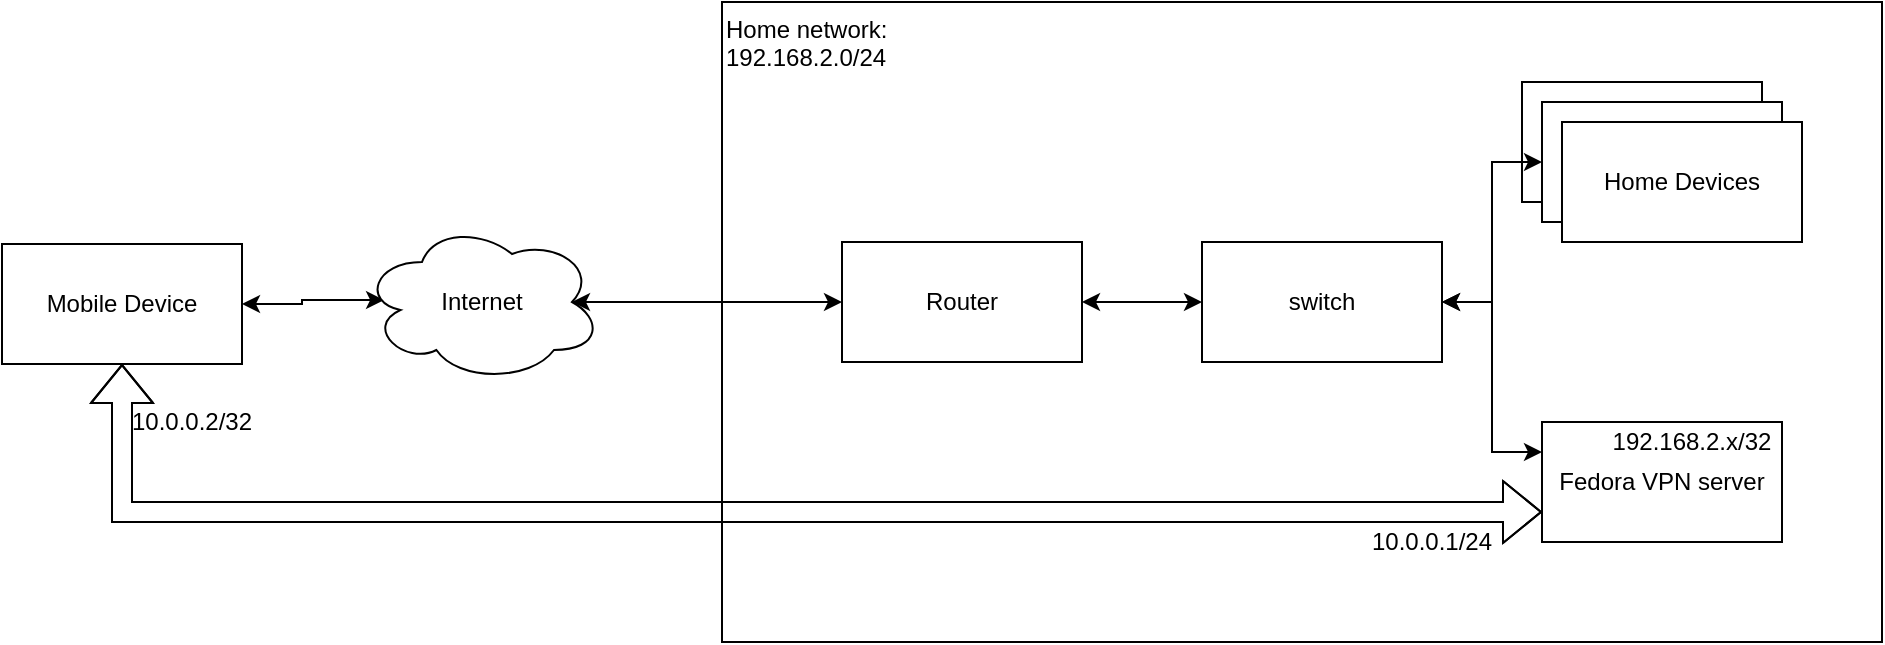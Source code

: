 <mxfile version="16.1.2"><diagram id="u4Vgz4GxxLSm5feexPSL" name="Page-1"><mxGraphModel dx="1426" dy="851" grid="1" gridSize="10" guides="1" tooltips="1" connect="1" arrows="1" fold="1" page="1" pageScale="1" pageWidth="827" pageHeight="1169" math="0" shadow="0"><root><mxCell id="0"/><mxCell id="1" parent="0"/><mxCell id="2LrA8ejfRwC1L4B0fKtN-12" value="Home network: &lt;br&gt;192.168.2.0/24" style="rounded=0;whiteSpace=wrap;html=1;align=left;verticalAlign=top;" vertex="1" parent="1"><mxGeometry x="360" y="240" width="580" height="320" as="geometry"/></mxCell><mxCell id="2LrA8ejfRwC1L4B0fKtN-13" style="edgeStyle=orthogonalEdgeStyle;rounded=0;orthogonalLoop=1;jettySize=auto;html=1;entryX=0.875;entryY=0.5;entryDx=0;entryDy=0;entryPerimeter=0;startArrow=classic;startFill=1;" edge="1" parent="1" source="2LrA8ejfRwC1L4B0fKtN-1" target="2LrA8ejfRwC1L4B0fKtN-11"><mxGeometry relative="1" as="geometry"/></mxCell><mxCell id="2LrA8ejfRwC1L4B0fKtN-1" value="Router" style="rounded=0;whiteSpace=wrap;html=1;" vertex="1" parent="1"><mxGeometry x="420" y="360" width="120" height="60" as="geometry"/></mxCell><mxCell id="2LrA8ejfRwC1L4B0fKtN-2" value="Fedora VPN server" style="rounded=0;whiteSpace=wrap;html=1;" vertex="1" parent="1"><mxGeometry x="770" y="450" width="120" height="60" as="geometry"/></mxCell><mxCell id="2LrA8ejfRwC1L4B0fKtN-14" style="edgeStyle=orthogonalEdgeStyle;rounded=0;orthogonalLoop=1;jettySize=auto;html=1;entryX=0.092;entryY=0.488;entryDx=0;entryDy=0;entryPerimeter=0;startArrow=classic;startFill=1;" edge="1" parent="1" source="2LrA8ejfRwC1L4B0fKtN-3" target="2LrA8ejfRwC1L4B0fKtN-11"><mxGeometry relative="1" as="geometry"/></mxCell><mxCell id="2LrA8ejfRwC1L4B0fKtN-3" value="Mobile Device" style="rounded=0;whiteSpace=wrap;html=1;" vertex="1" parent="1"><mxGeometry y="361" width="120" height="60" as="geometry"/></mxCell><mxCell id="2LrA8ejfRwC1L4B0fKtN-4" value="Home Devices" style="rounded=0;whiteSpace=wrap;html=1;" vertex="1" parent="1"><mxGeometry x="760" y="280" width="120" height="60" as="geometry"/></mxCell><mxCell id="2LrA8ejfRwC1L4B0fKtN-6" style="edgeStyle=orthogonalEdgeStyle;rounded=0;orthogonalLoop=1;jettySize=auto;html=1;entryX=1;entryY=0.5;entryDx=0;entryDy=0;startArrow=classic;startFill=1;" edge="1" parent="1" source="2LrA8ejfRwC1L4B0fKtN-5" target="2LrA8ejfRwC1L4B0fKtN-1"><mxGeometry relative="1" as="geometry"/></mxCell><mxCell id="2LrA8ejfRwC1L4B0fKtN-9" style="edgeStyle=orthogonalEdgeStyle;rounded=0;orthogonalLoop=1;jettySize=auto;html=1;entryX=0;entryY=0.5;entryDx=0;entryDy=0;startArrow=classic;startFill=1;" edge="1" parent="1" source="2LrA8ejfRwC1L4B0fKtN-5" target="2LrA8ejfRwC1L4B0fKtN-7"><mxGeometry relative="1" as="geometry"/></mxCell><mxCell id="2LrA8ejfRwC1L4B0fKtN-10" style="edgeStyle=orthogonalEdgeStyle;rounded=0;orthogonalLoop=1;jettySize=auto;html=1;entryX=0;entryY=0.25;entryDx=0;entryDy=0;startArrow=classic;startFill=1;" edge="1" parent="1" source="2LrA8ejfRwC1L4B0fKtN-5" target="2LrA8ejfRwC1L4B0fKtN-2"><mxGeometry relative="1" as="geometry"/></mxCell><mxCell id="2LrA8ejfRwC1L4B0fKtN-5" value="switch" style="rounded=0;whiteSpace=wrap;html=1;" vertex="1" parent="1"><mxGeometry x="600" y="360" width="120" height="60" as="geometry"/></mxCell><mxCell id="2LrA8ejfRwC1L4B0fKtN-7" value="Home Devices" style="rounded=0;whiteSpace=wrap;html=1;" vertex="1" parent="1"><mxGeometry x="770" y="290" width="120" height="60" as="geometry"/></mxCell><mxCell id="2LrA8ejfRwC1L4B0fKtN-8" value="Home Devices" style="rounded=0;whiteSpace=wrap;html=1;" vertex="1" parent="1"><mxGeometry x="780" y="300" width="120" height="60" as="geometry"/></mxCell><mxCell id="2LrA8ejfRwC1L4B0fKtN-11" value="Internet" style="ellipse;shape=cloud;whiteSpace=wrap;html=1;" vertex="1" parent="1"><mxGeometry x="180" y="350" width="120" height="80" as="geometry"/></mxCell><mxCell id="2LrA8ejfRwC1L4B0fKtN-15" value="10.0.0.1/24" style="text;html=1;strokeColor=none;fillColor=none;align=center;verticalAlign=middle;whiteSpace=wrap;rounded=0;" vertex="1" parent="1"><mxGeometry x="680" y="500" width="70" height="20" as="geometry"/></mxCell><mxCell id="2LrA8ejfRwC1L4B0fKtN-16" value="10.0.0.2/32" style="text;html=1;strokeColor=none;fillColor=none;align=center;verticalAlign=middle;whiteSpace=wrap;rounded=0;" vertex="1" parent="1"><mxGeometry x="60" y="440" width="70" height="20" as="geometry"/></mxCell><mxCell id="2LrA8ejfRwC1L4B0fKtN-17" value="" style="shape=flexArrow;endArrow=classic;startArrow=classic;html=1;rounded=0;exitX=0.5;exitY=1;exitDx=0;exitDy=0;entryX=0;entryY=0.75;entryDx=0;entryDy=0;" edge="1" parent="1" source="2LrA8ejfRwC1L4B0fKtN-3" target="2LrA8ejfRwC1L4B0fKtN-2"><mxGeometry width="100" height="100" relative="1" as="geometry"><mxPoint x="360" y="490" as="sourcePoint"/><mxPoint x="460" y="390" as="targetPoint"/><Array as="points"><mxPoint x="60" y="495"/></Array></mxGeometry></mxCell><mxCell id="2LrA8ejfRwC1L4B0fKtN-18" value="192.168.2.x/32" style="text;html=1;strokeColor=none;fillColor=none;align=center;verticalAlign=middle;whiteSpace=wrap;rounded=0;" vertex="1" parent="1"><mxGeometry x="810" y="450" width="70" height="20" as="geometry"/></mxCell></root></mxGraphModel></diagram></mxfile>